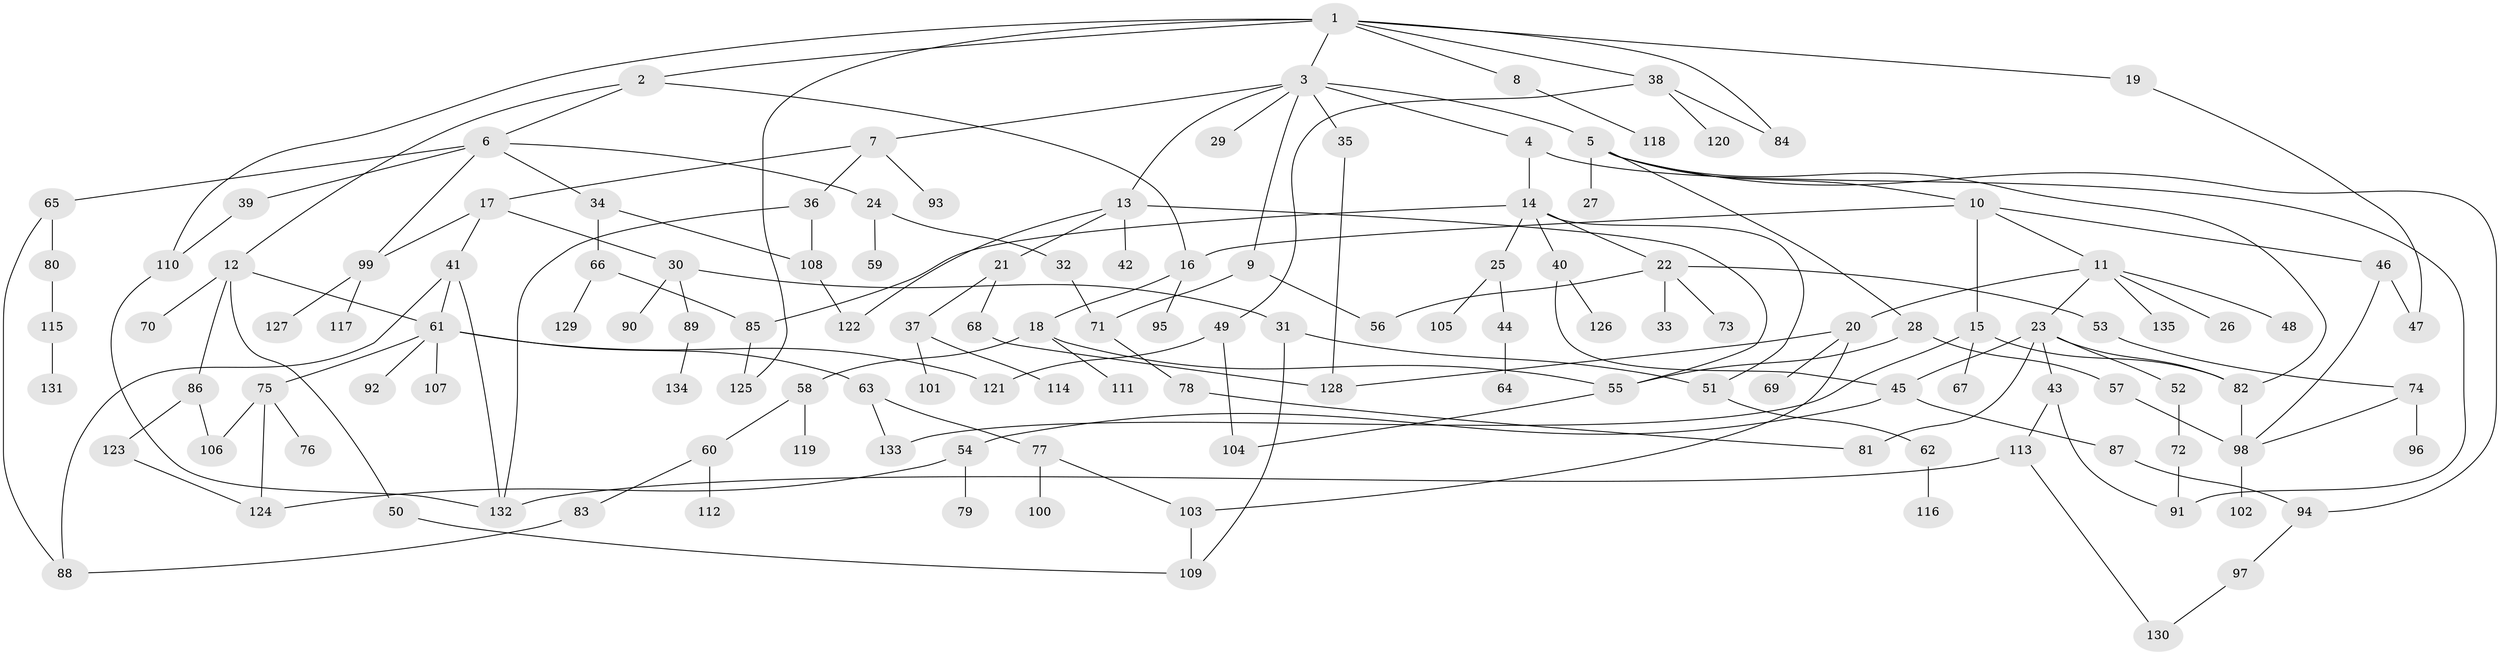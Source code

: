 // Generated by graph-tools (version 1.1) at 2025/49/03/09/25 03:49:16]
// undirected, 135 vertices, 176 edges
graph export_dot {
graph [start="1"]
  node [color=gray90,style=filled];
  1;
  2;
  3;
  4;
  5;
  6;
  7;
  8;
  9;
  10;
  11;
  12;
  13;
  14;
  15;
  16;
  17;
  18;
  19;
  20;
  21;
  22;
  23;
  24;
  25;
  26;
  27;
  28;
  29;
  30;
  31;
  32;
  33;
  34;
  35;
  36;
  37;
  38;
  39;
  40;
  41;
  42;
  43;
  44;
  45;
  46;
  47;
  48;
  49;
  50;
  51;
  52;
  53;
  54;
  55;
  56;
  57;
  58;
  59;
  60;
  61;
  62;
  63;
  64;
  65;
  66;
  67;
  68;
  69;
  70;
  71;
  72;
  73;
  74;
  75;
  76;
  77;
  78;
  79;
  80;
  81;
  82;
  83;
  84;
  85;
  86;
  87;
  88;
  89;
  90;
  91;
  92;
  93;
  94;
  95;
  96;
  97;
  98;
  99;
  100;
  101;
  102;
  103;
  104;
  105;
  106;
  107;
  108;
  109;
  110;
  111;
  112;
  113;
  114;
  115;
  116;
  117;
  118;
  119;
  120;
  121;
  122;
  123;
  124;
  125;
  126;
  127;
  128;
  129;
  130;
  131;
  132;
  133;
  134;
  135;
  1 -- 2;
  1 -- 3;
  1 -- 8;
  1 -- 19;
  1 -- 38;
  1 -- 84;
  1 -- 110;
  1 -- 125;
  2 -- 6;
  2 -- 12;
  2 -- 16;
  3 -- 4;
  3 -- 5;
  3 -- 7;
  3 -- 9;
  3 -- 13;
  3 -- 29;
  3 -- 35;
  4 -- 14;
  4 -- 91;
  5 -- 10;
  5 -- 27;
  5 -- 28;
  5 -- 94;
  5 -- 82;
  6 -- 24;
  6 -- 34;
  6 -- 39;
  6 -- 65;
  6 -- 99;
  7 -- 17;
  7 -- 36;
  7 -- 93;
  8 -- 118;
  9 -- 56;
  9 -- 71;
  10 -- 11;
  10 -- 15;
  10 -- 16;
  10 -- 46;
  11 -- 20;
  11 -- 23;
  11 -- 26;
  11 -- 48;
  11 -- 135;
  12 -- 50;
  12 -- 70;
  12 -- 86;
  12 -- 61;
  13 -- 21;
  13 -- 42;
  13 -- 55;
  13 -- 122;
  14 -- 22;
  14 -- 25;
  14 -- 40;
  14 -- 51;
  14 -- 85;
  15 -- 67;
  15 -- 82;
  15 -- 133;
  16 -- 18;
  16 -- 95;
  17 -- 30;
  17 -- 41;
  17 -- 99;
  18 -- 55;
  18 -- 58;
  18 -- 111;
  19 -- 47;
  20 -- 69;
  20 -- 103;
  20 -- 128;
  21 -- 37;
  21 -- 68;
  22 -- 33;
  22 -- 53;
  22 -- 56;
  22 -- 73;
  23 -- 43;
  23 -- 52;
  23 -- 81;
  23 -- 45;
  23 -- 82;
  24 -- 32;
  24 -- 59;
  25 -- 44;
  25 -- 105;
  28 -- 57;
  28 -- 55;
  30 -- 31;
  30 -- 89;
  30 -- 90;
  31 -- 51;
  31 -- 109;
  32 -- 71;
  34 -- 66;
  34 -- 108;
  35 -- 128;
  36 -- 132;
  36 -- 108;
  37 -- 101;
  37 -- 114;
  38 -- 49;
  38 -- 120;
  38 -- 84;
  39 -- 110;
  40 -- 45;
  40 -- 126;
  41 -- 61;
  41 -- 88;
  41 -- 132;
  43 -- 113;
  43 -- 91;
  44 -- 64;
  45 -- 54;
  45 -- 87;
  46 -- 47;
  46 -- 98;
  49 -- 104;
  49 -- 121;
  50 -- 109;
  51 -- 62;
  52 -- 72;
  53 -- 74;
  54 -- 79;
  54 -- 124;
  55 -- 104;
  57 -- 98;
  58 -- 60;
  58 -- 119;
  60 -- 83;
  60 -- 112;
  61 -- 63;
  61 -- 75;
  61 -- 92;
  61 -- 107;
  61 -- 121;
  62 -- 116;
  63 -- 77;
  63 -- 133;
  65 -- 80;
  65 -- 88;
  66 -- 85;
  66 -- 129;
  68 -- 128;
  71 -- 78;
  72 -- 91;
  74 -- 96;
  74 -- 98;
  75 -- 76;
  75 -- 106;
  75 -- 124;
  77 -- 100;
  77 -- 103;
  78 -- 81;
  80 -- 115;
  82 -- 98;
  83 -- 88;
  85 -- 125;
  86 -- 123;
  86 -- 106;
  87 -- 94;
  89 -- 134;
  94 -- 97;
  97 -- 130;
  98 -- 102;
  99 -- 117;
  99 -- 127;
  103 -- 109;
  108 -- 122;
  110 -- 132;
  113 -- 132;
  113 -- 130;
  115 -- 131;
  123 -- 124;
}
